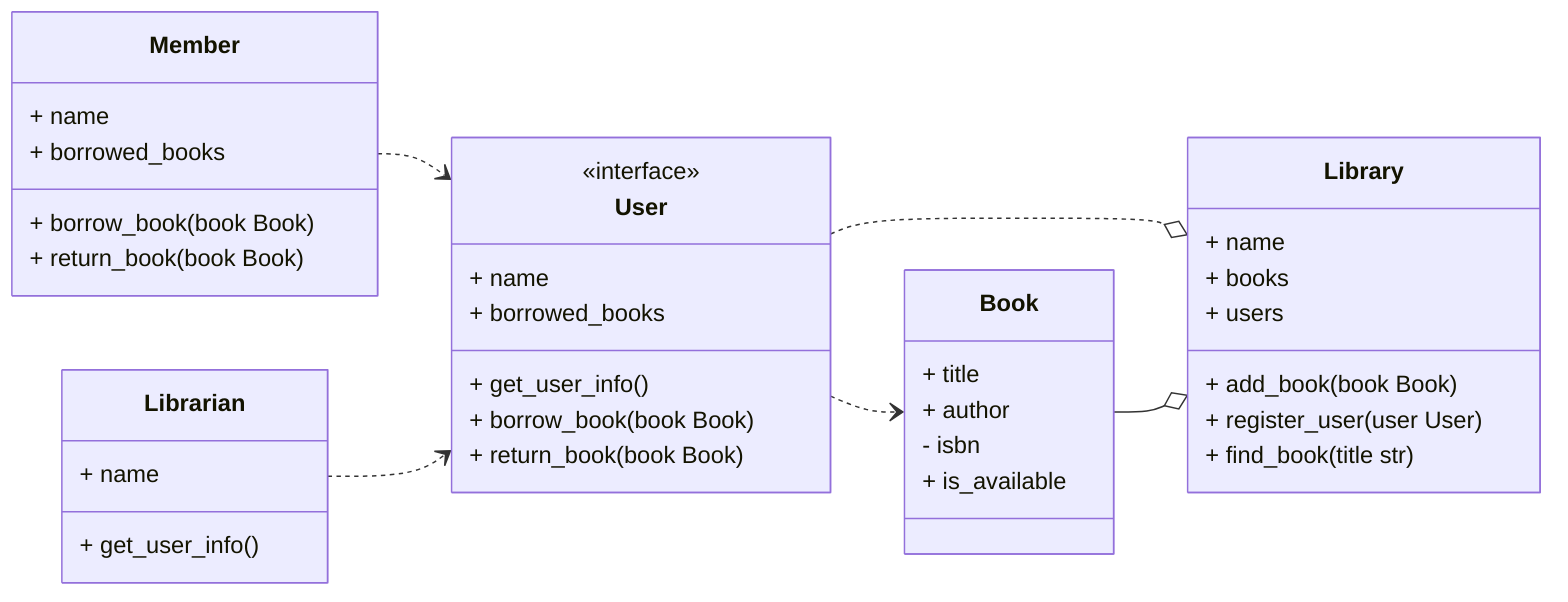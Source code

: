 classDiagram
    direction LR
    class User
    <<interface>> User
        User: + name
        User: + borrowed_books

        User: + get_user_info()
        User: + borrow_book(book Book)
        User: + return_book(book Book)
    
    class Member
        Member: + name
        Member: + borrowed_books

        Member: + borrow_book(book Book)
        Member: + return_book(book Book)
    
    class Librarian
        Librarian: + name
        Librarian: + get_user_info()
    
    class Library
        Library: + name
        Library: + books
        Library: + users

        Library: + add_book(book Book)
        Library: + register_user(user User)
        Library: + find_book(title str)
    
    class Book
        Book: + title
        Book: + author
        Book: - isbn
        Book: + is_available
    
    Member ..> User
    Librarian ..> User
    User ..> Book
    User ..o Library
    Book --o Library